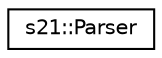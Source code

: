 digraph "Graphical Class Hierarchy"
{
 // LATEX_PDF_SIZE
  edge [fontname="Helvetica",fontsize="10",labelfontname="Helvetica",labelfontsize="10"];
  node [fontname="Helvetica",fontsize="10",shape=record];
  rankdir="LR";
  Node0 [label="s21::Parser",height=0.2,width=0.4,color="black", fillcolor="white", style="filled",URL="$d5/dbd/classs21_1_1Parser.html",tooltip="The Parser class is responsible for parsing 3D object data from a file and populating the Object3D in..."];
}
